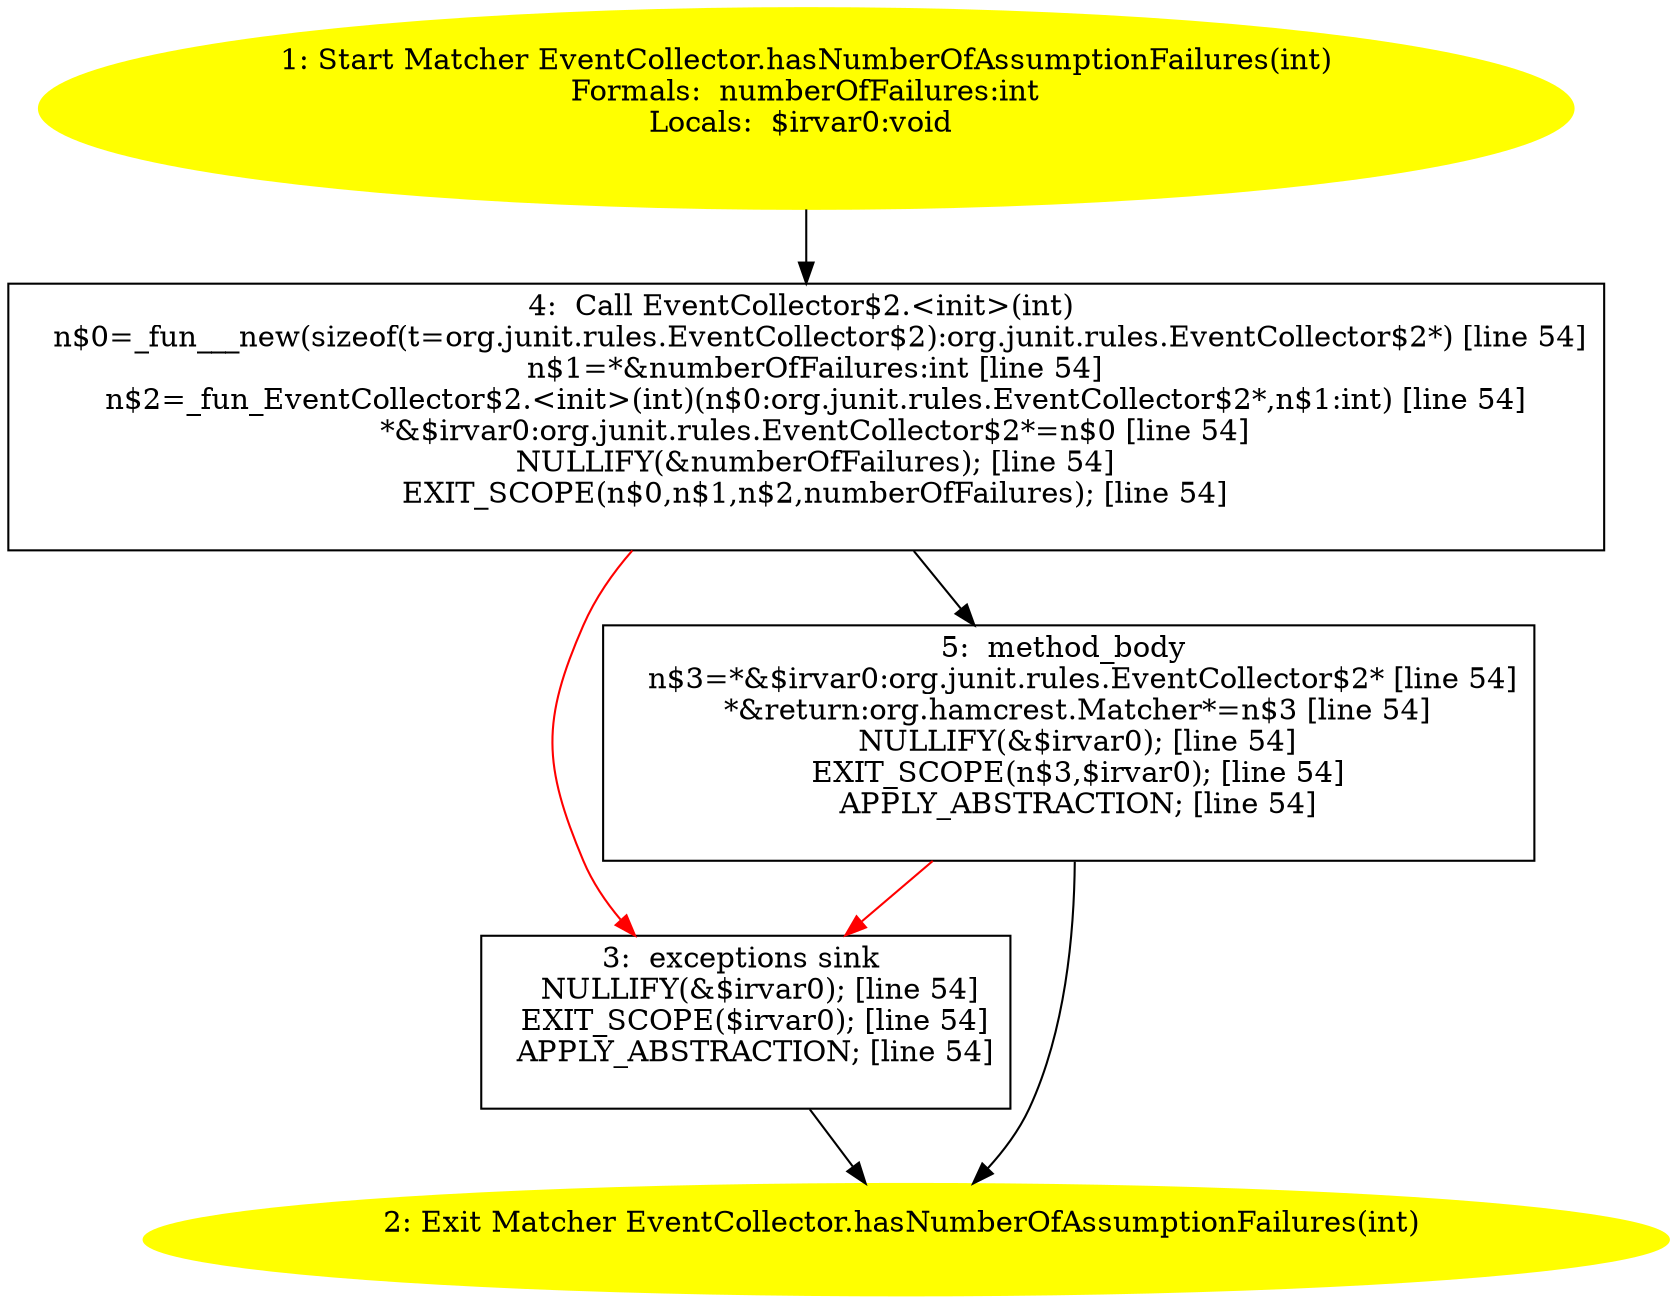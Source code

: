 /* @generated */
digraph cfg {
"org.junit.rules.EventCollector.hasNumberOfAssumptionFailures(int):org.hamcrest.Matcher.804da85cc0cd6dd3898dd951d1744ace_1" [label="1: Start Matcher EventCollector.hasNumberOfAssumptionFailures(int)\nFormals:  numberOfFailures:int\nLocals:  $irvar0:void \n  " color=yellow style=filled]
	

	 "org.junit.rules.EventCollector.hasNumberOfAssumptionFailures(int):org.hamcrest.Matcher.804da85cc0cd6dd3898dd951d1744ace_1" -> "org.junit.rules.EventCollector.hasNumberOfAssumptionFailures(int):org.hamcrest.Matcher.804da85cc0cd6dd3898dd951d1744ace_4" ;
"org.junit.rules.EventCollector.hasNumberOfAssumptionFailures(int):org.hamcrest.Matcher.804da85cc0cd6dd3898dd951d1744ace_2" [label="2: Exit Matcher EventCollector.hasNumberOfAssumptionFailures(int) \n  " color=yellow style=filled]
	

"org.junit.rules.EventCollector.hasNumberOfAssumptionFailures(int):org.hamcrest.Matcher.804da85cc0cd6dd3898dd951d1744ace_3" [label="3:  exceptions sink \n   NULLIFY(&$irvar0); [line 54]\n  EXIT_SCOPE($irvar0); [line 54]\n  APPLY_ABSTRACTION; [line 54]\n " shape="box"]
	

	 "org.junit.rules.EventCollector.hasNumberOfAssumptionFailures(int):org.hamcrest.Matcher.804da85cc0cd6dd3898dd951d1744ace_3" -> "org.junit.rules.EventCollector.hasNumberOfAssumptionFailures(int):org.hamcrest.Matcher.804da85cc0cd6dd3898dd951d1744ace_2" ;
"org.junit.rules.EventCollector.hasNumberOfAssumptionFailures(int):org.hamcrest.Matcher.804da85cc0cd6dd3898dd951d1744ace_4" [label="4:  Call EventCollector$2.<init>(int) \n   n$0=_fun___new(sizeof(t=org.junit.rules.EventCollector$2):org.junit.rules.EventCollector$2*) [line 54]\n  n$1=*&numberOfFailures:int [line 54]\n  n$2=_fun_EventCollector$2.<init>(int)(n$0:org.junit.rules.EventCollector$2*,n$1:int) [line 54]\n  *&$irvar0:org.junit.rules.EventCollector$2*=n$0 [line 54]\n  NULLIFY(&numberOfFailures); [line 54]\n  EXIT_SCOPE(n$0,n$1,n$2,numberOfFailures); [line 54]\n " shape="box"]
	

	 "org.junit.rules.EventCollector.hasNumberOfAssumptionFailures(int):org.hamcrest.Matcher.804da85cc0cd6dd3898dd951d1744ace_4" -> "org.junit.rules.EventCollector.hasNumberOfAssumptionFailures(int):org.hamcrest.Matcher.804da85cc0cd6dd3898dd951d1744ace_5" ;
	 "org.junit.rules.EventCollector.hasNumberOfAssumptionFailures(int):org.hamcrest.Matcher.804da85cc0cd6dd3898dd951d1744ace_4" -> "org.junit.rules.EventCollector.hasNumberOfAssumptionFailures(int):org.hamcrest.Matcher.804da85cc0cd6dd3898dd951d1744ace_3" [color="red" ];
"org.junit.rules.EventCollector.hasNumberOfAssumptionFailures(int):org.hamcrest.Matcher.804da85cc0cd6dd3898dd951d1744ace_5" [label="5:  method_body \n   n$3=*&$irvar0:org.junit.rules.EventCollector$2* [line 54]\n  *&return:org.hamcrest.Matcher*=n$3 [line 54]\n  NULLIFY(&$irvar0); [line 54]\n  EXIT_SCOPE(n$3,$irvar0); [line 54]\n  APPLY_ABSTRACTION; [line 54]\n " shape="box"]
	

	 "org.junit.rules.EventCollector.hasNumberOfAssumptionFailures(int):org.hamcrest.Matcher.804da85cc0cd6dd3898dd951d1744ace_5" -> "org.junit.rules.EventCollector.hasNumberOfAssumptionFailures(int):org.hamcrest.Matcher.804da85cc0cd6dd3898dd951d1744ace_2" ;
	 "org.junit.rules.EventCollector.hasNumberOfAssumptionFailures(int):org.hamcrest.Matcher.804da85cc0cd6dd3898dd951d1744ace_5" -> "org.junit.rules.EventCollector.hasNumberOfAssumptionFailures(int):org.hamcrest.Matcher.804da85cc0cd6dd3898dd951d1744ace_3" [color="red" ];
}
